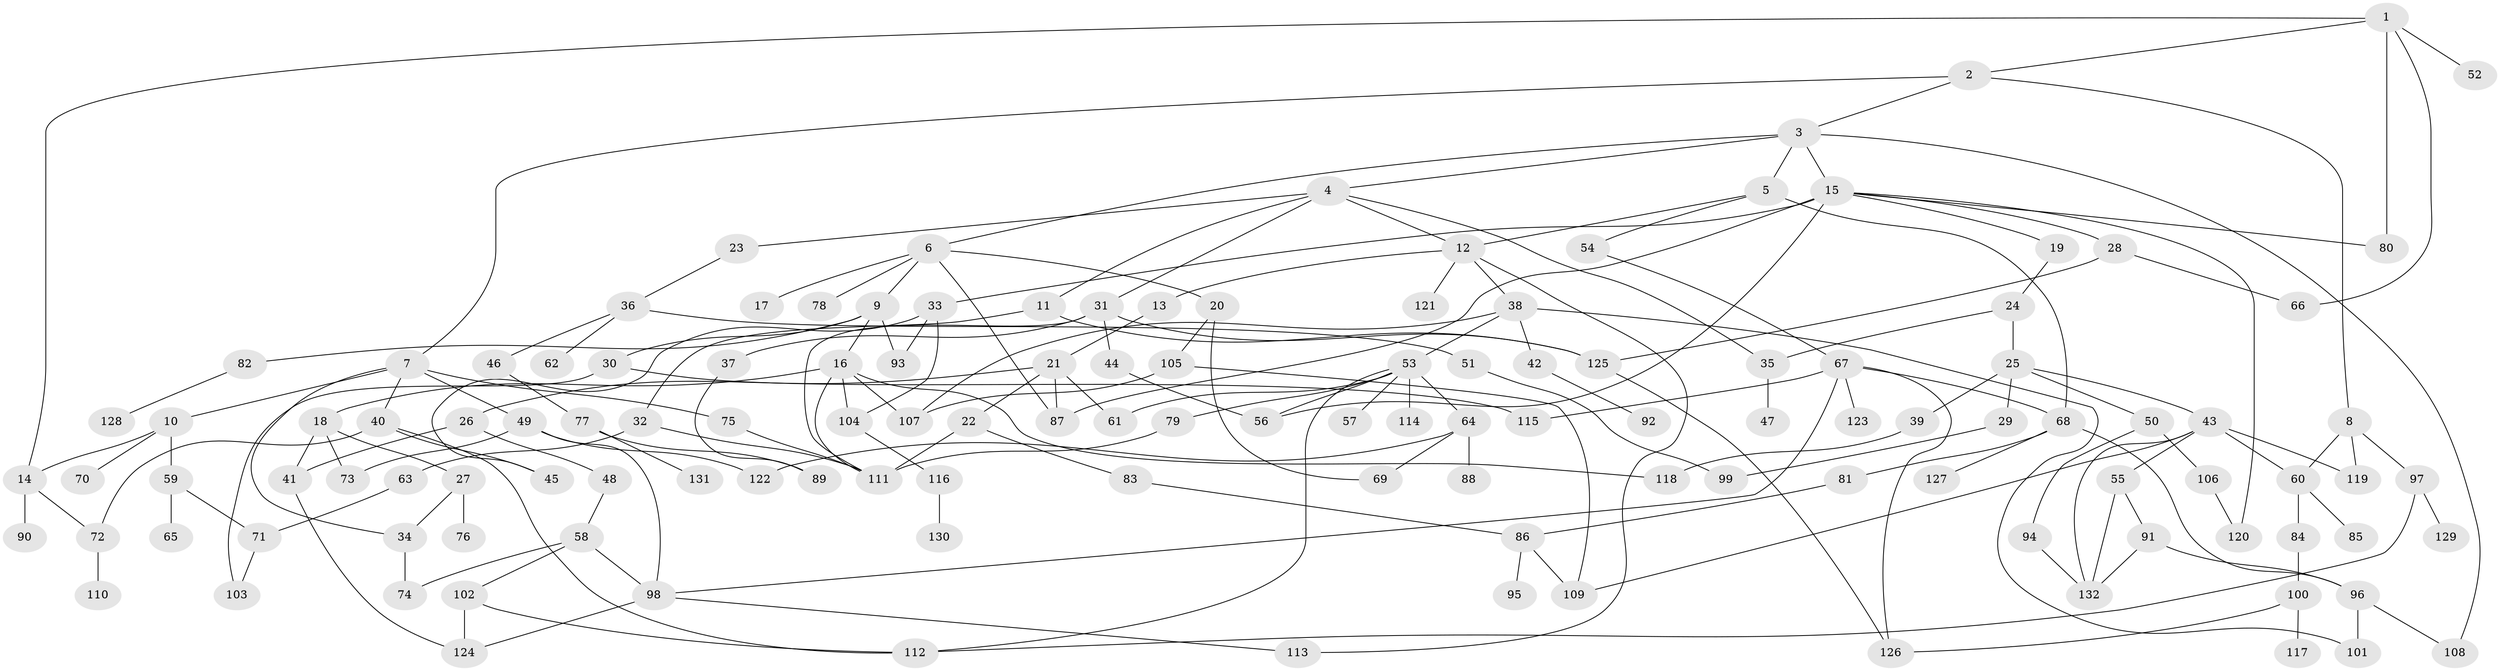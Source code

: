 // Generated by graph-tools (version 1.1) at 2025/42/03/09/25 04:42:27]
// undirected, 132 vertices, 189 edges
graph export_dot {
graph [start="1"]
  node [color=gray90,style=filled];
  1;
  2;
  3;
  4;
  5;
  6;
  7;
  8;
  9;
  10;
  11;
  12;
  13;
  14;
  15;
  16;
  17;
  18;
  19;
  20;
  21;
  22;
  23;
  24;
  25;
  26;
  27;
  28;
  29;
  30;
  31;
  32;
  33;
  34;
  35;
  36;
  37;
  38;
  39;
  40;
  41;
  42;
  43;
  44;
  45;
  46;
  47;
  48;
  49;
  50;
  51;
  52;
  53;
  54;
  55;
  56;
  57;
  58;
  59;
  60;
  61;
  62;
  63;
  64;
  65;
  66;
  67;
  68;
  69;
  70;
  71;
  72;
  73;
  74;
  75;
  76;
  77;
  78;
  79;
  80;
  81;
  82;
  83;
  84;
  85;
  86;
  87;
  88;
  89;
  90;
  91;
  92;
  93;
  94;
  95;
  96;
  97;
  98;
  99;
  100;
  101;
  102;
  103;
  104;
  105;
  106;
  107;
  108;
  109;
  110;
  111;
  112;
  113;
  114;
  115;
  116;
  117;
  118;
  119;
  120;
  121;
  122;
  123;
  124;
  125;
  126;
  127;
  128;
  129;
  130;
  131;
  132;
  1 -- 2;
  1 -- 14;
  1 -- 52;
  1 -- 66;
  1 -- 80;
  2 -- 3;
  2 -- 7;
  2 -- 8;
  3 -- 4;
  3 -- 5;
  3 -- 6;
  3 -- 15;
  3 -- 108;
  4 -- 11;
  4 -- 12;
  4 -- 23;
  4 -- 31;
  4 -- 35;
  5 -- 54;
  5 -- 12;
  5 -- 68;
  6 -- 9;
  6 -- 17;
  6 -- 20;
  6 -- 78;
  6 -- 87;
  7 -- 10;
  7 -- 34;
  7 -- 40;
  7 -- 49;
  7 -- 75;
  8 -- 60;
  8 -- 97;
  8 -- 119;
  9 -- 16;
  9 -- 30;
  9 -- 82;
  9 -- 93;
  10 -- 59;
  10 -- 70;
  10 -- 14;
  11 -- 32;
  11 -- 125;
  12 -- 13;
  12 -- 38;
  12 -- 121;
  12 -- 113;
  13 -- 21;
  14 -- 90;
  14 -- 72;
  15 -- 19;
  15 -- 28;
  15 -- 33;
  15 -- 56;
  15 -- 80;
  15 -- 120;
  15 -- 87;
  16 -- 18;
  16 -- 104;
  16 -- 107;
  16 -- 118;
  16 -- 111;
  18 -- 27;
  18 -- 41;
  18 -- 73;
  19 -- 24;
  20 -- 69;
  20 -- 105;
  21 -- 22;
  21 -- 26;
  21 -- 87;
  21 -- 61;
  22 -- 83;
  22 -- 111;
  23 -- 36;
  24 -- 25;
  24 -- 35;
  25 -- 29;
  25 -- 39;
  25 -- 43;
  25 -- 50;
  26 -- 48;
  26 -- 41;
  27 -- 76;
  27 -- 34;
  28 -- 125;
  28 -- 66;
  29 -- 99;
  30 -- 115;
  30 -- 103;
  31 -- 37;
  31 -- 44;
  31 -- 111;
  31 -- 125;
  32 -- 63;
  32 -- 111;
  33 -- 45;
  33 -- 104;
  33 -- 93;
  34 -- 74;
  35 -- 47;
  36 -- 46;
  36 -- 51;
  36 -- 62;
  37 -- 89;
  38 -- 42;
  38 -- 53;
  38 -- 101;
  38 -- 107;
  39 -- 118;
  40 -- 45;
  40 -- 72;
  40 -- 112;
  41 -- 124;
  42 -- 92;
  43 -- 55;
  43 -- 109;
  43 -- 132;
  43 -- 60;
  43 -- 119;
  44 -- 56;
  46 -- 77;
  48 -- 58;
  49 -- 73;
  49 -- 122;
  49 -- 98;
  50 -- 94;
  50 -- 106;
  51 -- 99;
  53 -- 57;
  53 -- 61;
  53 -- 64;
  53 -- 79;
  53 -- 112;
  53 -- 114;
  53 -- 56;
  54 -- 67;
  55 -- 91;
  55 -- 132;
  58 -- 74;
  58 -- 102;
  58 -- 98;
  59 -- 65;
  59 -- 71;
  60 -- 84;
  60 -- 85;
  63 -- 71;
  64 -- 88;
  64 -- 122;
  64 -- 69;
  67 -- 68;
  67 -- 98;
  67 -- 115;
  67 -- 123;
  67 -- 126;
  68 -- 81;
  68 -- 127;
  68 -- 96;
  71 -- 103;
  72 -- 110;
  75 -- 111;
  77 -- 131;
  77 -- 89;
  79 -- 111;
  81 -- 86;
  82 -- 128;
  83 -- 86;
  84 -- 100;
  86 -- 95;
  86 -- 109;
  91 -- 96;
  91 -- 132;
  94 -- 132;
  96 -- 101;
  96 -- 108;
  97 -- 129;
  97 -- 112;
  98 -- 113;
  98 -- 124;
  100 -- 117;
  100 -- 126;
  102 -- 124;
  102 -- 112;
  104 -- 116;
  105 -- 109;
  105 -- 107;
  106 -- 120;
  116 -- 130;
  125 -- 126;
}
